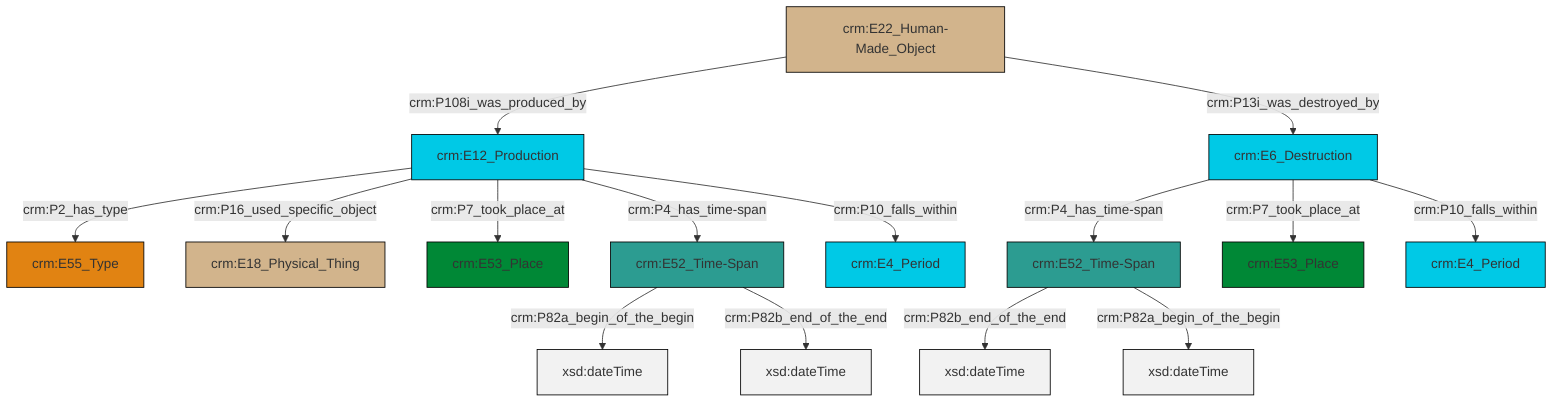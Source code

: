 graph TD
classDef Literal fill:#f2f2f2,stroke:#000000;
classDef CRM_Entity fill:#FFFFFF,stroke:#000000;
classDef Temporal_Entity fill:#00C9E6, stroke:#000000;
classDef Type fill:#E18312, stroke:#000000;
classDef Time-Span fill:#2C9C91, stroke:#000000;
classDef Appellation fill:#FFEB7F, stroke:#000000;
classDef Place fill:#008836, stroke:#000000;
classDef Persistent_Item fill:#B266B2, stroke:#000000;
classDef Conceptual_Object fill:#FFD700, stroke:#000000;
classDef Physical_Thing fill:#D2B48C, stroke:#000000;
classDef Actor fill:#f58aad, stroke:#000000;
classDef PC_Classes fill:#4ce600, stroke:#000000;
classDef Multi fill:#cccccc,stroke:#000000;

2["crm:E12_Production"]:::Temporal_Entity -->|crm:P2_has_type| 3["crm:E55_Type"]:::Type
0["crm:E6_Destruction"]:::Temporal_Entity -->|crm:P4_has_time-span| 6["crm:E52_Time-Span"]:::Time-Span
2["crm:E12_Production"]:::Temporal_Entity -->|crm:P16_used_specific_object| 11["crm:E18_Physical_Thing"]:::Physical_Thing
12["crm:E52_Time-Span"]:::Time-Span -->|crm:P82a_begin_of_the_begin| 13[xsd:dateTime]:::Literal
6["crm:E52_Time-Span"]:::Time-Span -->|crm:P82b_end_of_the_end| 17[xsd:dateTime]:::Literal
7["crm:E22_Human-Made_Object"]:::Physical_Thing -->|crm:P108i_was_produced_by| 2["crm:E12_Production"]:::Temporal_Entity
12["crm:E52_Time-Span"]:::Time-Span -->|crm:P82b_end_of_the_end| 23[xsd:dateTime]:::Literal
0["crm:E6_Destruction"]:::Temporal_Entity -->|crm:P7_took_place_at| 14["crm:E53_Place"]:::Place
0["crm:E6_Destruction"]:::Temporal_Entity -->|crm:P10_falls_within| 21["crm:E4_Period"]:::Temporal_Entity
7["crm:E22_Human-Made_Object"]:::Physical_Thing -->|crm:P13i_was_destroyed_by| 0["crm:E6_Destruction"]:::Temporal_Entity
2["crm:E12_Production"]:::Temporal_Entity -->|crm:P7_took_place_at| 4["crm:E53_Place"]:::Place
6["crm:E52_Time-Span"]:::Time-Span -->|crm:P82a_begin_of_the_begin| 25[xsd:dateTime]:::Literal
2["crm:E12_Production"]:::Temporal_Entity -->|crm:P4_has_time-span| 12["crm:E52_Time-Span"]:::Time-Span
2["crm:E12_Production"]:::Temporal_Entity -->|crm:P10_falls_within| 18["crm:E4_Period"]:::Temporal_Entity